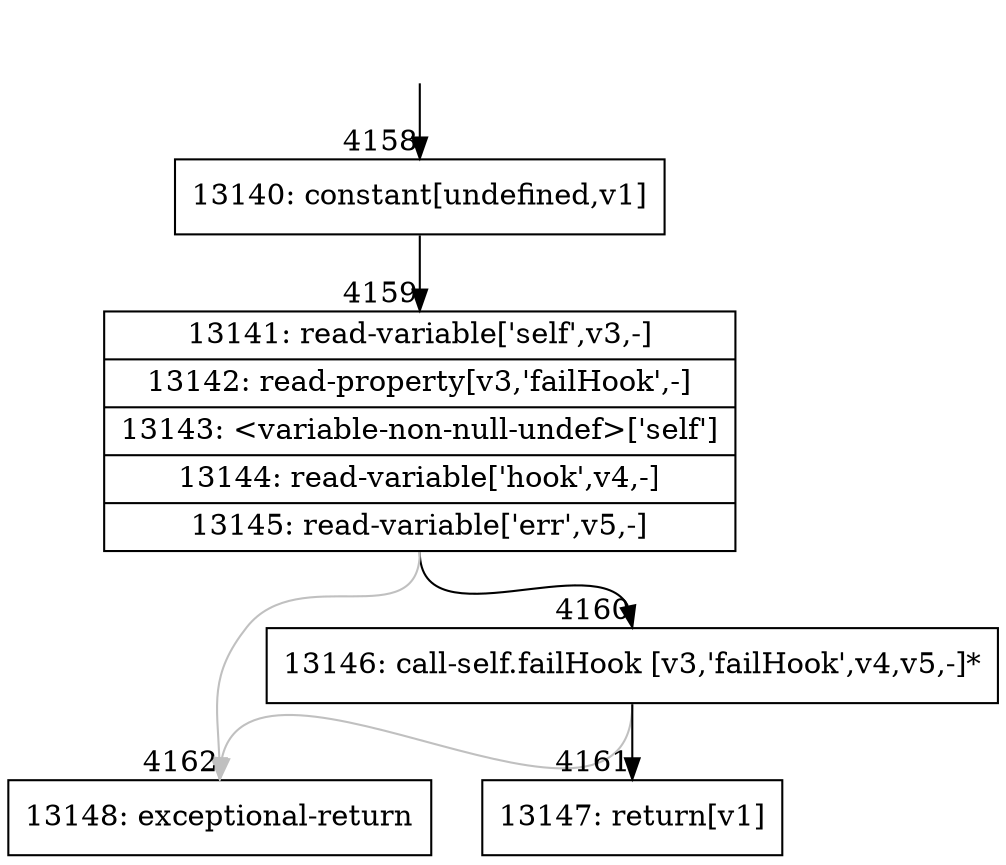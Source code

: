 digraph {
rankdir="TD"
BB_entry375[shape=none,label=""];
BB_entry375 -> BB4158 [tailport=s, headport=n, headlabel="    4158"]
BB4158 [shape=record label="{13140: constant[undefined,v1]}" ] 
BB4158 -> BB4159 [tailport=s, headport=n, headlabel="      4159"]
BB4159 [shape=record label="{13141: read-variable['self',v3,-]|13142: read-property[v3,'failHook',-]|13143: \<variable-non-null-undef\>['self']|13144: read-variable['hook',v4,-]|13145: read-variable['err',v5,-]}" ] 
BB4159 -> BB4160 [tailport=s, headport=n, headlabel="      4160"]
BB4159 -> BB4162 [tailport=s, headport=n, color=gray, headlabel="      4162"]
BB4160 [shape=record label="{13146: call-self.failHook [v3,'failHook',v4,v5,-]*}" ] 
BB4160 -> BB4161 [tailport=s, headport=n, headlabel="      4161"]
BB4160 -> BB4162 [tailport=s, headport=n, color=gray]
BB4161 [shape=record label="{13147: return[v1]}" ] 
BB4162 [shape=record label="{13148: exceptional-return}" ] 
//#$~ 4852
}
